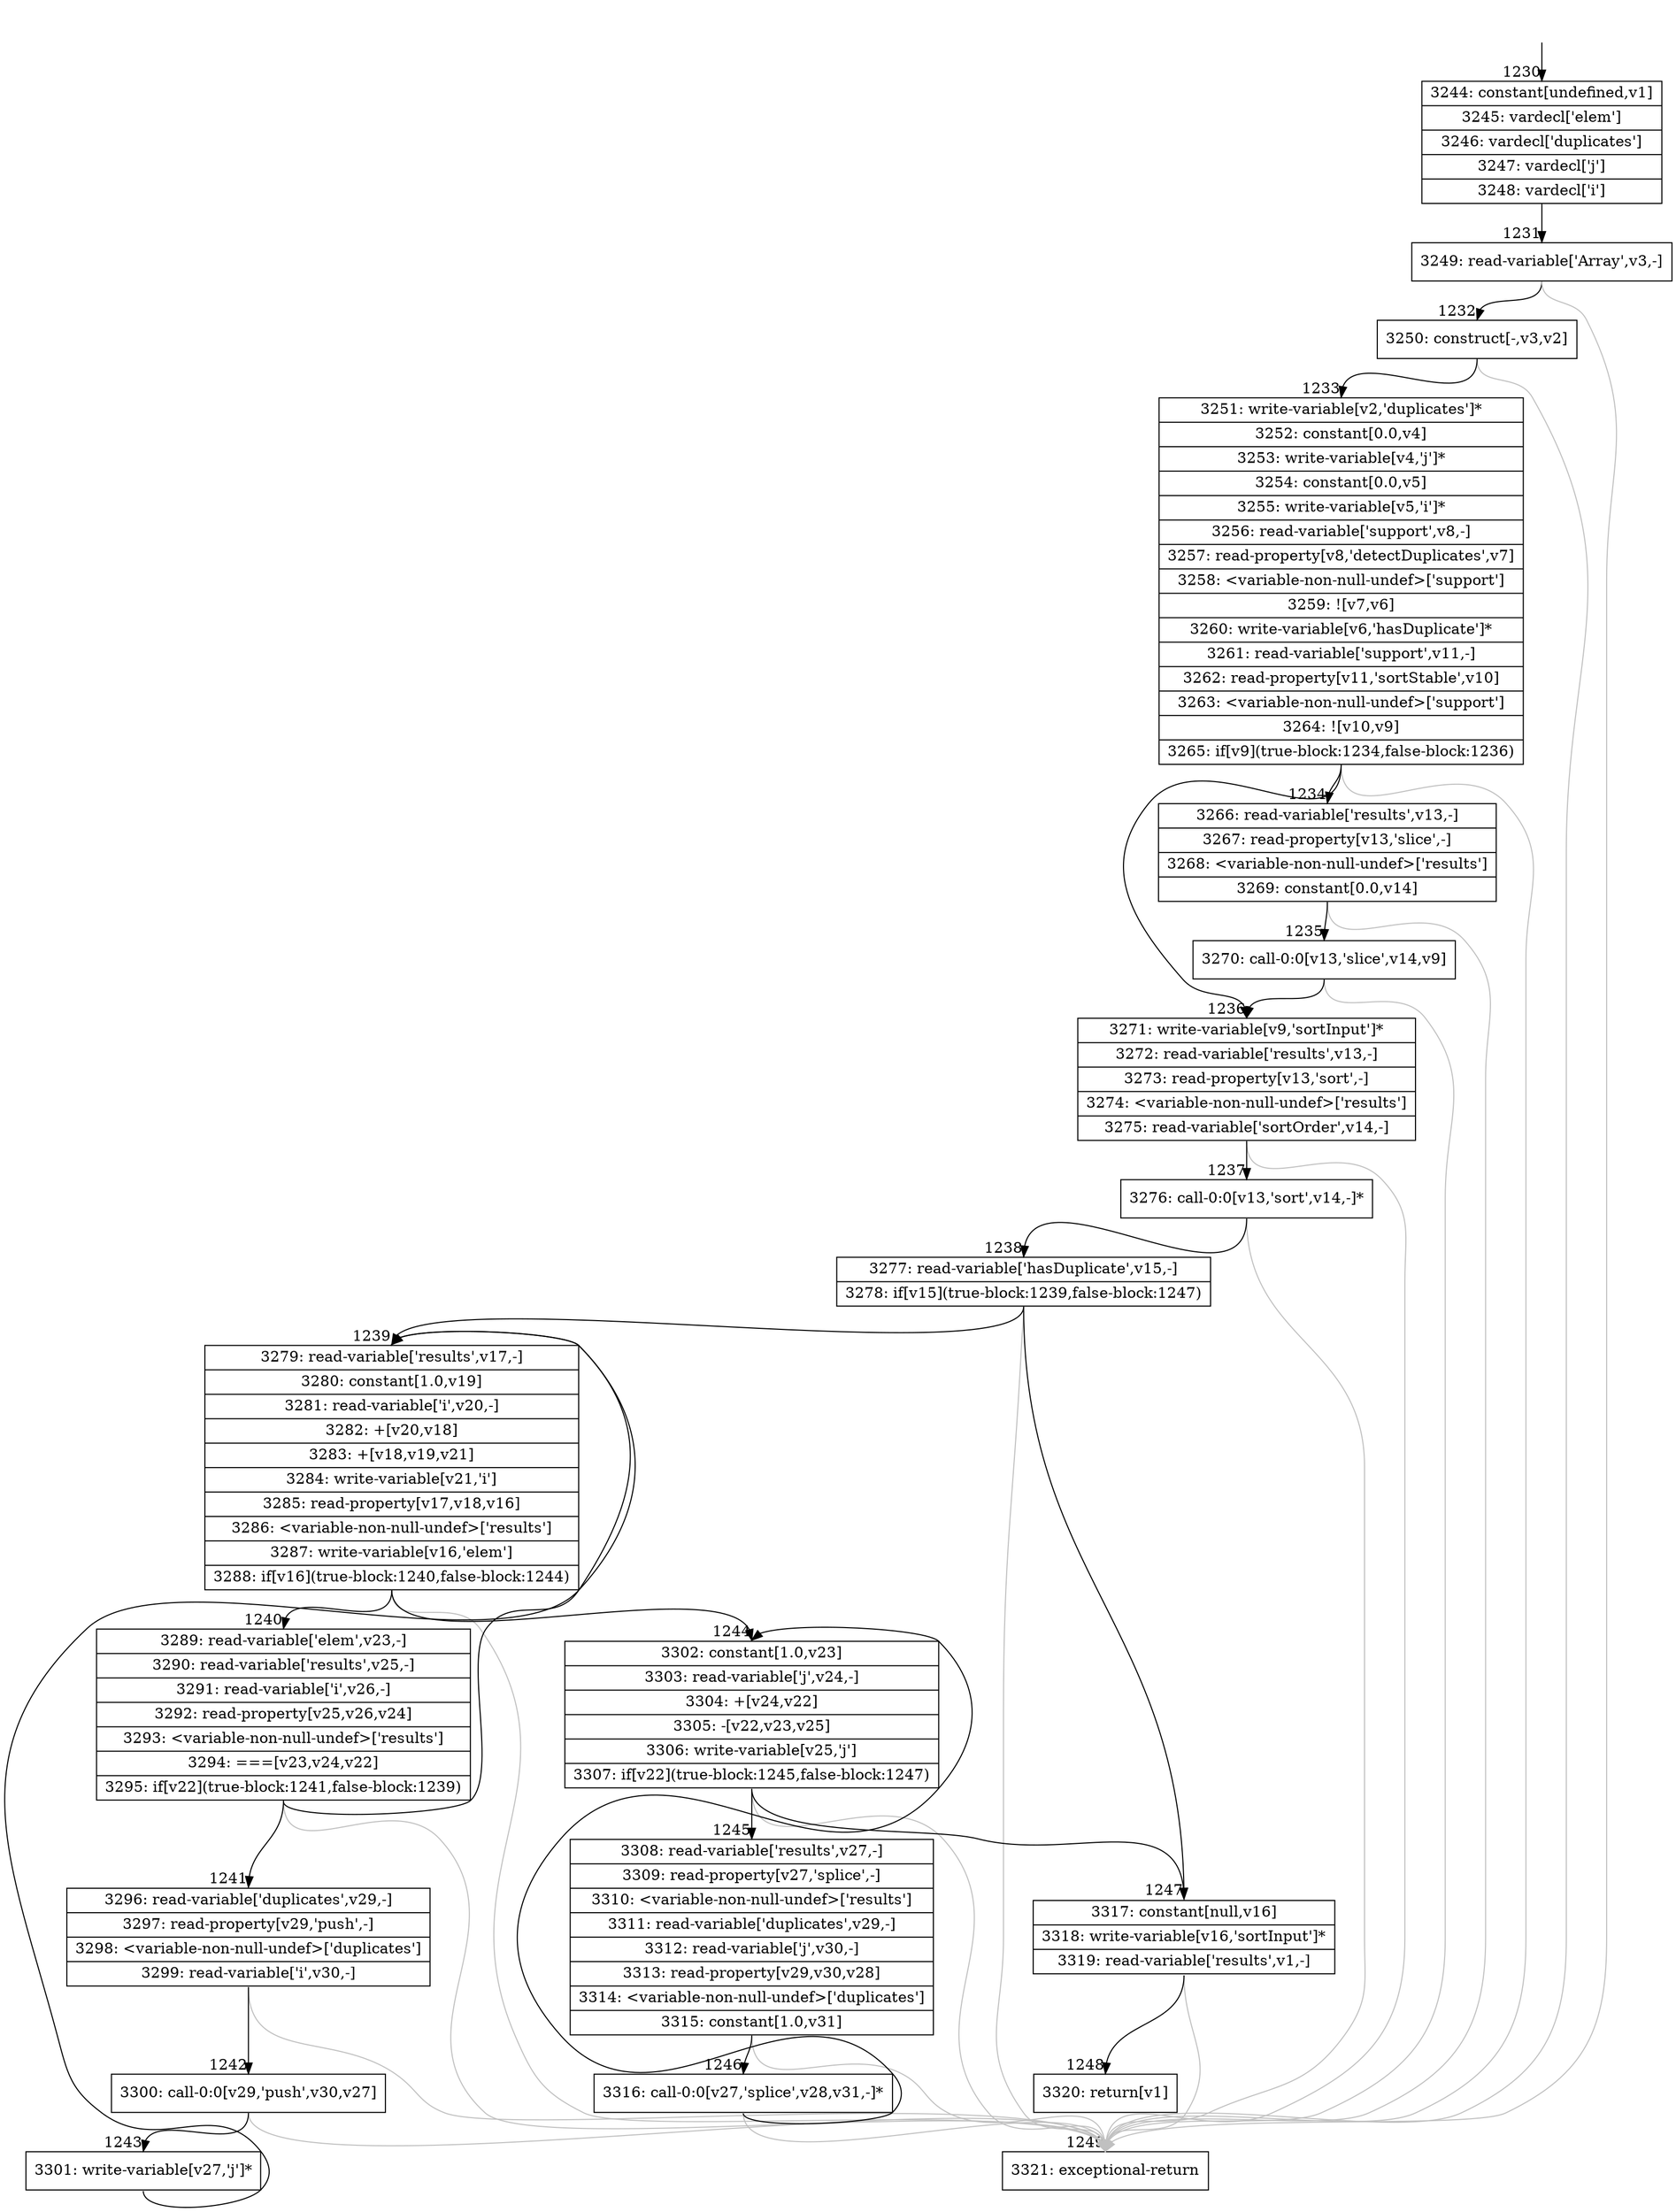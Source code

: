 digraph {
rankdir="TD"
BB_entry90[shape=none,label=""];
BB_entry90 -> BB1230 [tailport=s, headport=n, headlabel="    1230"]
BB1230 [shape=record label="{3244: constant[undefined,v1]|3245: vardecl['elem']|3246: vardecl['duplicates']|3247: vardecl['j']|3248: vardecl['i']}" ] 
BB1230 -> BB1231 [tailport=s, headport=n, headlabel="      1231"]
BB1231 [shape=record label="{3249: read-variable['Array',v3,-]}" ] 
BB1231 -> BB1232 [tailport=s, headport=n, headlabel="      1232"]
BB1231 -> BB1249 [tailport=s, headport=n, color=gray, headlabel="      1249"]
BB1232 [shape=record label="{3250: construct[-,v3,v2]}" ] 
BB1232 -> BB1233 [tailport=s, headport=n, headlabel="      1233"]
BB1232 -> BB1249 [tailport=s, headport=n, color=gray]
BB1233 [shape=record label="{3251: write-variable[v2,'duplicates']*|3252: constant[0.0,v4]|3253: write-variable[v4,'j']*|3254: constant[0.0,v5]|3255: write-variable[v5,'i']*|3256: read-variable['support',v8,-]|3257: read-property[v8,'detectDuplicates',v7]|3258: \<variable-non-null-undef\>['support']|3259: ![v7,v6]|3260: write-variable[v6,'hasDuplicate']*|3261: read-variable['support',v11,-]|3262: read-property[v11,'sortStable',v10]|3263: \<variable-non-null-undef\>['support']|3264: ![v10,v9]|3265: if[v9](true-block:1234,false-block:1236)}" ] 
BB1233 -> BB1236 [tailport=s, headport=n, headlabel="      1236"]
BB1233 -> BB1234 [tailport=s, headport=n, headlabel="      1234"]
BB1233 -> BB1249 [tailport=s, headport=n, color=gray]
BB1234 [shape=record label="{3266: read-variable['results',v13,-]|3267: read-property[v13,'slice',-]|3268: \<variable-non-null-undef\>['results']|3269: constant[0.0,v14]}" ] 
BB1234 -> BB1235 [tailport=s, headport=n, headlabel="      1235"]
BB1234 -> BB1249 [tailport=s, headport=n, color=gray]
BB1235 [shape=record label="{3270: call-0:0[v13,'slice',v14,v9]}" ] 
BB1235 -> BB1236 [tailport=s, headport=n]
BB1235 -> BB1249 [tailport=s, headport=n, color=gray]
BB1236 [shape=record label="{3271: write-variable[v9,'sortInput']*|3272: read-variable['results',v13,-]|3273: read-property[v13,'sort',-]|3274: \<variable-non-null-undef\>['results']|3275: read-variable['sortOrder',v14,-]}" ] 
BB1236 -> BB1237 [tailport=s, headport=n, headlabel="      1237"]
BB1236 -> BB1249 [tailport=s, headport=n, color=gray]
BB1237 [shape=record label="{3276: call-0:0[v13,'sort',v14,-]*}" ] 
BB1237 -> BB1238 [tailport=s, headport=n, headlabel="      1238"]
BB1237 -> BB1249 [tailport=s, headport=n, color=gray]
BB1238 [shape=record label="{3277: read-variable['hasDuplicate',v15,-]|3278: if[v15](true-block:1239,false-block:1247)}" ] 
BB1238 -> BB1239 [tailport=s, headport=n, headlabel="      1239"]
BB1238 -> BB1247 [tailport=s, headport=n, headlabel="      1247"]
BB1238 -> BB1249 [tailport=s, headport=n, color=gray]
BB1239 [shape=record label="{3279: read-variable['results',v17,-]|3280: constant[1.0,v19]|3281: read-variable['i',v20,-]|3282: +[v20,v18]|3283: +[v18,v19,v21]|3284: write-variable[v21,'i']|3285: read-property[v17,v18,v16]|3286: \<variable-non-null-undef\>['results']|3287: write-variable[v16,'elem']|3288: if[v16](true-block:1240,false-block:1244)}" ] 
BB1239 -> BB1240 [tailport=s, headport=n, headlabel="      1240"]
BB1239 -> BB1244 [tailport=s, headport=n, headlabel="      1244"]
BB1239 -> BB1249 [tailport=s, headport=n, color=gray]
BB1240 [shape=record label="{3289: read-variable['elem',v23,-]|3290: read-variable['results',v25,-]|3291: read-variable['i',v26,-]|3292: read-property[v25,v26,v24]|3293: \<variable-non-null-undef\>['results']|3294: ===[v23,v24,v22]|3295: if[v22](true-block:1241,false-block:1239)}" ] 
BB1240 -> BB1241 [tailport=s, headport=n, headlabel="      1241"]
BB1240 -> BB1239 [tailport=s, headport=n]
BB1240 -> BB1249 [tailport=s, headport=n, color=gray]
BB1241 [shape=record label="{3296: read-variable['duplicates',v29,-]|3297: read-property[v29,'push',-]|3298: \<variable-non-null-undef\>['duplicates']|3299: read-variable['i',v30,-]}" ] 
BB1241 -> BB1242 [tailport=s, headport=n, headlabel="      1242"]
BB1241 -> BB1249 [tailport=s, headport=n, color=gray]
BB1242 [shape=record label="{3300: call-0:0[v29,'push',v30,v27]}" ] 
BB1242 -> BB1243 [tailport=s, headport=n, headlabel="      1243"]
BB1242 -> BB1249 [tailport=s, headport=n, color=gray]
BB1243 [shape=record label="{3301: write-variable[v27,'j']*}" ] 
BB1243 -> BB1239 [tailport=s, headport=n]
BB1244 [shape=record label="{3302: constant[1.0,v23]|3303: read-variable['j',v24,-]|3304: +[v24,v22]|3305: -[v22,v23,v25]|3306: write-variable[v25,'j']|3307: if[v22](true-block:1245,false-block:1247)}" ] 
BB1244 -> BB1245 [tailport=s, headport=n, headlabel="      1245"]
BB1244 -> BB1247 [tailport=s, headport=n]
BB1244 -> BB1249 [tailport=s, headport=n, color=gray]
BB1245 [shape=record label="{3308: read-variable['results',v27,-]|3309: read-property[v27,'splice',-]|3310: \<variable-non-null-undef\>['results']|3311: read-variable['duplicates',v29,-]|3312: read-variable['j',v30,-]|3313: read-property[v29,v30,v28]|3314: \<variable-non-null-undef\>['duplicates']|3315: constant[1.0,v31]}" ] 
BB1245 -> BB1246 [tailport=s, headport=n, headlabel="      1246"]
BB1245 -> BB1249 [tailport=s, headport=n, color=gray]
BB1246 [shape=record label="{3316: call-0:0[v27,'splice',v28,v31,-]*}" ] 
BB1246 -> BB1244 [tailport=s, headport=n]
BB1246 -> BB1249 [tailport=s, headport=n, color=gray]
BB1247 [shape=record label="{3317: constant[null,v16]|3318: write-variable[v16,'sortInput']*|3319: read-variable['results',v1,-]}" ] 
BB1247 -> BB1248 [tailport=s, headport=n, headlabel="      1248"]
BB1247 -> BB1249 [tailport=s, headport=n, color=gray]
BB1248 [shape=record label="{3320: return[v1]}" ] 
BB1249 [shape=record label="{3321: exceptional-return}" ] 
}
